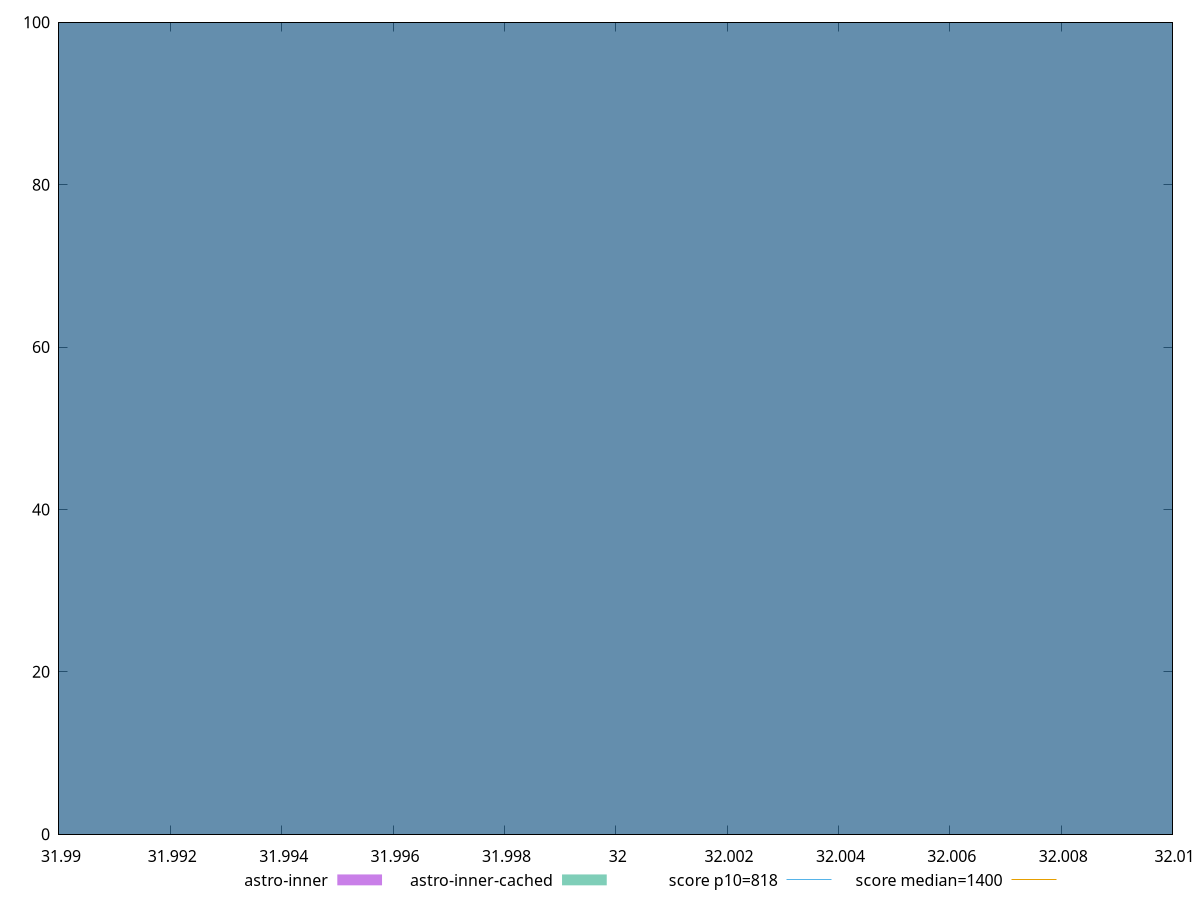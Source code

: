 reset

$astroInner <<EOF
32 100
EOF

$astroInnerCached <<EOF
32 100
EOF

set key outside below
set boxwidth 0.1
set xrange [31.99:32.01]
set yrange [0:100]
set trange [0:100]
set style fill transparent solid 0.5 noborder

set parametric
set terminal svg size 640, 500 enhanced background rgb 'white'
set output "reports/report_00033_2021-03-01T14-23-16.841Z/dom-size/comparison/histogram/2_vs_3.svg"

plot $astroInner title "astro-inner" with boxes, \
     $astroInnerCached title "astro-inner-cached" with boxes, \
     818,t title "score p10=818", \
     1400,t title "score median=1400"

reset
